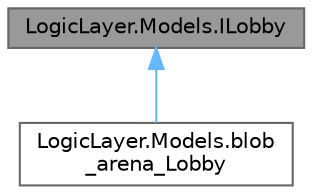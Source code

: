digraph "LogicLayer.Models.ILobby"
{
 // LATEX_PDF_SIZE
  bgcolor="transparent";
  edge [fontname=Helvetica,fontsize=10,labelfontname=Helvetica,labelfontsize=10];
  node [fontname=Helvetica,fontsize=10,shape=box,height=0.2,width=0.4];
  Node1 [id="Node000001",label="LogicLayer.Models.ILobby",height=0.2,width=0.4,color="gray40", fillcolor="grey60", style="filled", fontcolor="black",tooltip=" "];
  Node1 -> Node2 [id="edge1_Node000001_Node000002",dir="back",color="steelblue1",style="solid",tooltip=" "];
  Node2 [id="Node000002",label="LogicLayer.Models.blob\l_arena_Lobby",height=0.2,width=0.4,color="gray40", fillcolor="white", style="filled",URL="$class_logic_layer_1_1_models_1_1blob__arena___lobby.html",tooltip="DOjo model, main object that dictates the participants of the game, here we get the id that then brna..."];
}
